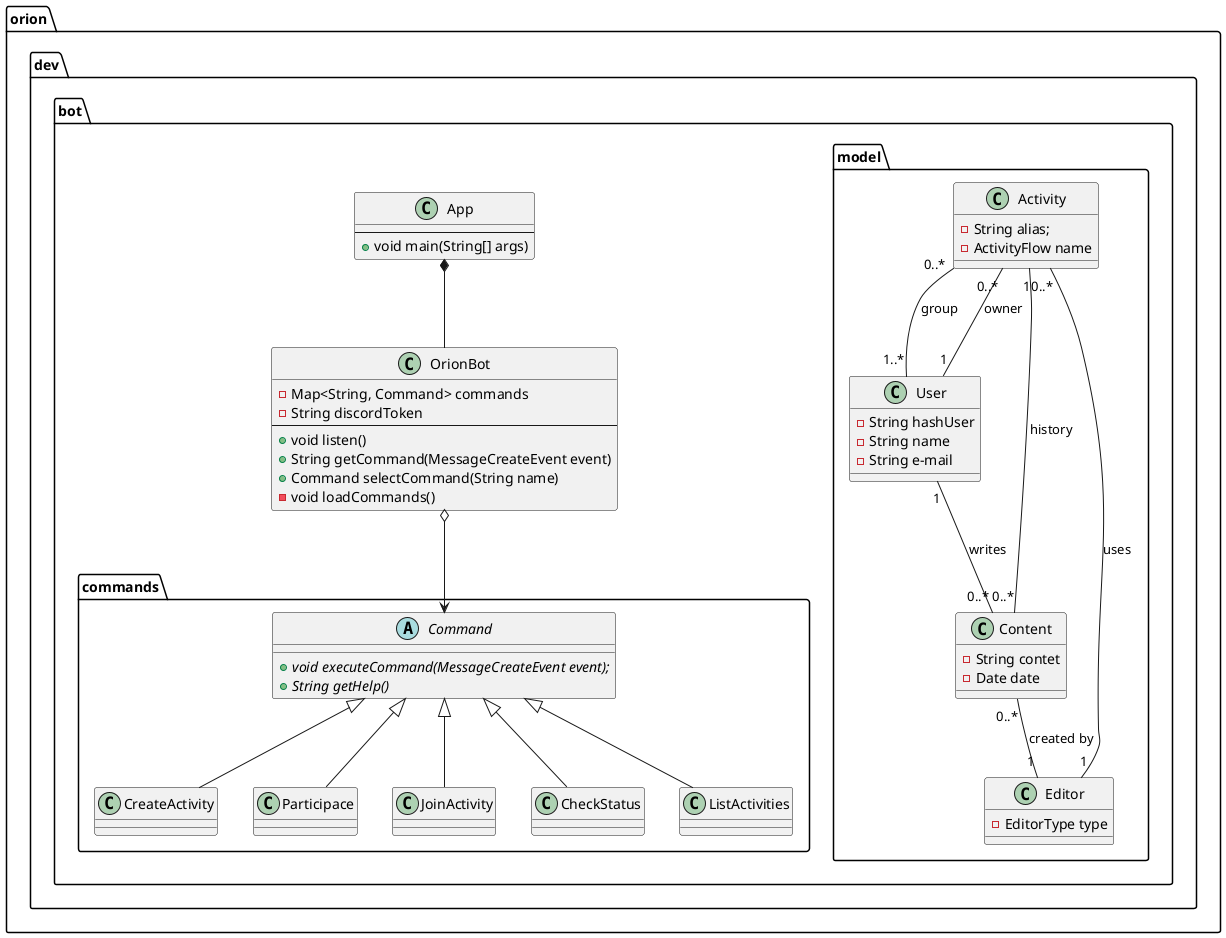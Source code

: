 @startuml

package orion.dev.bot.model {

    Activity "0..*" -- "1..*" User : group  
    Activity "0..*" -- "1" User : owner  
    Activity "1" -- "0..*" Content : history
    Activity "0..*" -- "1" Editor : uses
    User "1" -- "0..*" Content : writes
    Content "0..*" -- "1" Editor : created by

    class User{
        -String hashUser
        - String name
        - String e-mail
    }

    class Activity{
        -String alias;
        - ActivityFlow name
    }

    class Content {
        - String contet
        - Date date
    }

    class Editor{
        - EditorType type
    }

}

package orion.dev.bot.commands {

    Command <|-- CreateActivity
    Command <|-- Participace
    Command <|-- JoinActivity
    Command <|-- CheckStatus
    Command <|-- ListActivities
    
    abstract Command {
        + {abstract} void executeCommand(MessageCreateEvent event);
        + {abstract} String getHelp()
    }

    Class CreateActivity {}

    Class Participace {}

    Class JoinActivity {}

    Class CheckStatus {}

    Class ListActivities {}

}

package orion.dev.bot {

    App *-- OrionBot
    OrionBot o--> Command

    class App{
    --
    + void main(String[] args)
    }

    class OrionBot {
        - Map<String, Command> commands
        - String discordToken
    --
        + void listen()
        + String getCommand(MessageCreateEvent event)
        + Command selectCommand(String name)
        - void loadCommands()
    }

}







@enduml